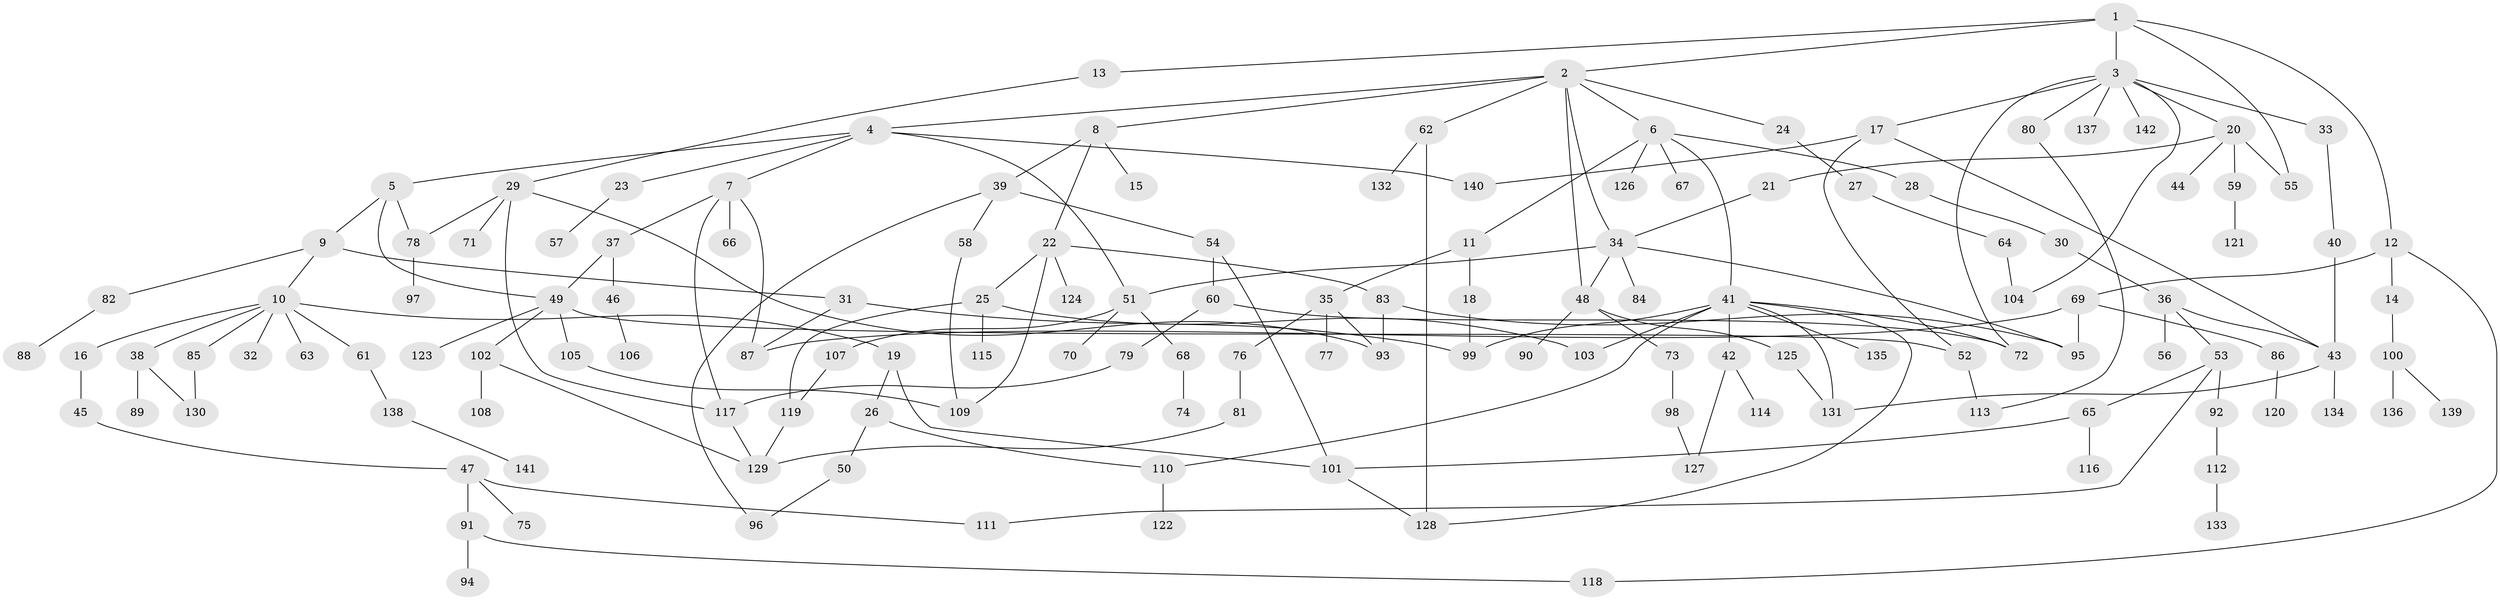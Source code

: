 // coarse degree distribution, {15: 0.023809523809523808, 24: 0.023809523809523808, 7: 0.023809523809523808, 4: 0.11904761904761904, 6: 0.023809523809523808, 5: 0.07142857142857142, 1: 0.5, 2: 0.21428571428571427}
// Generated by graph-tools (version 1.1) at 2025/16/03/04/25 18:16:59]
// undirected, 142 vertices, 184 edges
graph export_dot {
graph [start="1"]
  node [color=gray90,style=filled];
  1;
  2;
  3;
  4;
  5;
  6;
  7;
  8;
  9;
  10;
  11;
  12;
  13;
  14;
  15;
  16;
  17;
  18;
  19;
  20;
  21;
  22;
  23;
  24;
  25;
  26;
  27;
  28;
  29;
  30;
  31;
  32;
  33;
  34;
  35;
  36;
  37;
  38;
  39;
  40;
  41;
  42;
  43;
  44;
  45;
  46;
  47;
  48;
  49;
  50;
  51;
  52;
  53;
  54;
  55;
  56;
  57;
  58;
  59;
  60;
  61;
  62;
  63;
  64;
  65;
  66;
  67;
  68;
  69;
  70;
  71;
  72;
  73;
  74;
  75;
  76;
  77;
  78;
  79;
  80;
  81;
  82;
  83;
  84;
  85;
  86;
  87;
  88;
  89;
  90;
  91;
  92;
  93;
  94;
  95;
  96;
  97;
  98;
  99;
  100;
  101;
  102;
  103;
  104;
  105;
  106;
  107;
  108;
  109;
  110;
  111;
  112;
  113;
  114;
  115;
  116;
  117;
  118;
  119;
  120;
  121;
  122;
  123;
  124;
  125;
  126;
  127;
  128;
  129;
  130;
  131;
  132;
  133;
  134;
  135;
  136;
  137;
  138;
  139;
  140;
  141;
  142;
  1 -- 2;
  1 -- 3;
  1 -- 12;
  1 -- 13;
  1 -- 55;
  2 -- 4;
  2 -- 6;
  2 -- 8;
  2 -- 24;
  2 -- 34;
  2 -- 48;
  2 -- 62;
  3 -- 17;
  3 -- 20;
  3 -- 33;
  3 -- 80;
  3 -- 137;
  3 -- 142;
  3 -- 72;
  3 -- 104;
  4 -- 5;
  4 -- 7;
  4 -- 23;
  4 -- 140;
  4 -- 51;
  5 -- 9;
  5 -- 49;
  5 -- 78;
  6 -- 11;
  6 -- 28;
  6 -- 41;
  6 -- 67;
  6 -- 126;
  7 -- 37;
  7 -- 66;
  7 -- 87;
  7 -- 117;
  8 -- 15;
  8 -- 22;
  8 -- 39;
  9 -- 10;
  9 -- 31;
  9 -- 82;
  10 -- 16;
  10 -- 19;
  10 -- 32;
  10 -- 38;
  10 -- 61;
  10 -- 63;
  10 -- 85;
  11 -- 18;
  11 -- 35;
  12 -- 14;
  12 -- 69;
  12 -- 118;
  13 -- 29;
  14 -- 100;
  16 -- 45;
  17 -- 52;
  17 -- 43;
  17 -- 140;
  18 -- 99;
  19 -- 26;
  19 -- 101;
  20 -- 21;
  20 -- 44;
  20 -- 59;
  20 -- 55;
  21 -- 34;
  22 -- 25;
  22 -- 83;
  22 -- 124;
  22 -- 109;
  23 -- 57;
  24 -- 27;
  25 -- 103;
  25 -- 115;
  25 -- 119;
  26 -- 50;
  26 -- 110;
  27 -- 64;
  28 -- 30;
  29 -- 71;
  29 -- 117;
  29 -- 78;
  29 -- 93;
  30 -- 36;
  31 -- 99;
  31 -- 87;
  33 -- 40;
  34 -- 51;
  34 -- 84;
  34 -- 95;
  34 -- 48;
  35 -- 76;
  35 -- 77;
  35 -- 93;
  36 -- 43;
  36 -- 53;
  36 -- 56;
  37 -- 46;
  37 -- 49;
  38 -- 89;
  38 -- 130;
  39 -- 54;
  39 -- 58;
  39 -- 96;
  40 -- 43;
  41 -- 42;
  41 -- 99;
  41 -- 110;
  41 -- 128;
  41 -- 135;
  41 -- 103;
  41 -- 72;
  41 -- 131;
  42 -- 114;
  42 -- 127;
  43 -- 134;
  43 -- 131;
  45 -- 47;
  46 -- 106;
  47 -- 75;
  47 -- 91;
  47 -- 111;
  48 -- 73;
  48 -- 90;
  48 -- 125;
  49 -- 52;
  49 -- 102;
  49 -- 105;
  49 -- 123;
  50 -- 96;
  51 -- 68;
  51 -- 70;
  51 -- 107;
  52 -- 113;
  53 -- 65;
  53 -- 92;
  53 -- 111;
  54 -- 60;
  54 -- 101;
  58 -- 109;
  59 -- 121;
  60 -- 72;
  60 -- 79;
  61 -- 138;
  62 -- 132;
  62 -- 128;
  64 -- 104;
  65 -- 101;
  65 -- 116;
  68 -- 74;
  69 -- 86;
  69 -- 87;
  69 -- 95;
  73 -- 98;
  76 -- 81;
  78 -- 97;
  79 -- 117;
  80 -- 113;
  81 -- 129;
  82 -- 88;
  83 -- 93;
  83 -- 95;
  85 -- 130;
  86 -- 120;
  91 -- 94;
  91 -- 118;
  92 -- 112;
  98 -- 127;
  100 -- 136;
  100 -- 139;
  101 -- 128;
  102 -- 108;
  102 -- 129;
  105 -- 109;
  107 -- 119;
  110 -- 122;
  112 -- 133;
  117 -- 129;
  119 -- 129;
  125 -- 131;
  138 -- 141;
}
